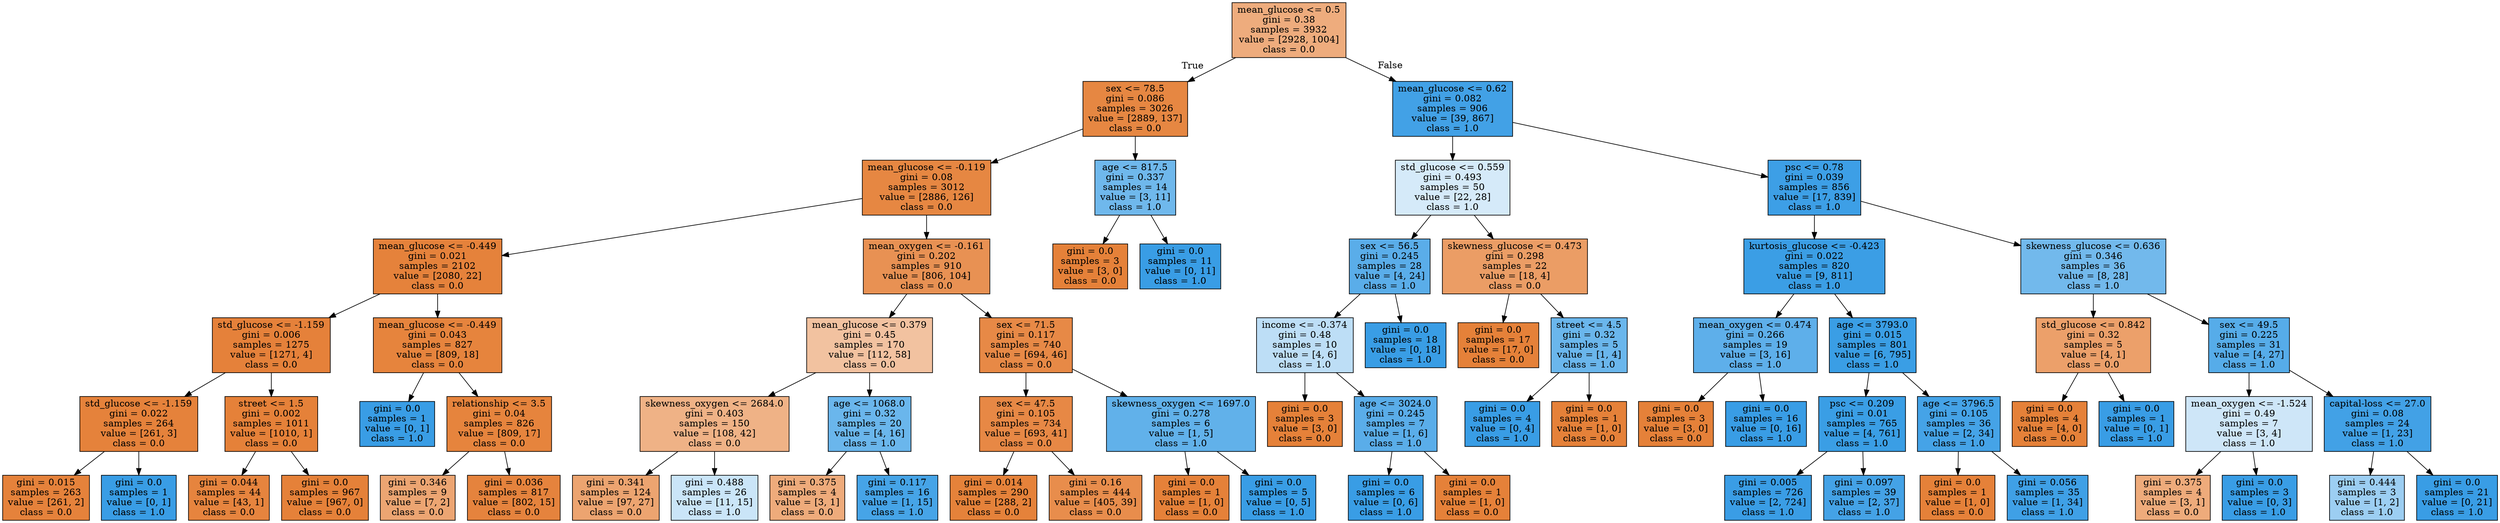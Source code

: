 digraph Tree {
node [shape=box, style="filled", color="black"] ;
0 [label="mean_glucose <= 0.5\ngini = 0.38\nsamples = 3932\nvalue = [2928, 1004]\nclass = 0.0", fillcolor="#eeac7d"] ;
1 [label="sex <= 78.5\ngini = 0.086\nsamples = 3026\nvalue = [2889, 137]\nclass = 0.0", fillcolor="#e68742"] ;
0 -> 1 [labeldistance=2.5, labelangle=45, headlabel="True"] ;
2 [label="mean_glucose <= -0.119\ngini = 0.08\nsamples = 3012\nvalue = [2886, 126]\nclass = 0.0", fillcolor="#e68742"] ;
1 -> 2 ;
3 [label="mean_glucose <= -0.449\ngini = 0.021\nsamples = 2102\nvalue = [2080, 22]\nclass = 0.0", fillcolor="#e5823b"] ;
2 -> 3 ;
4 [label="std_glucose <= -1.159\ngini = 0.006\nsamples = 1275\nvalue = [1271, 4]\nclass = 0.0", fillcolor="#e5813a"] ;
3 -> 4 ;
5 [label="std_glucose <= -1.159\ngini = 0.022\nsamples = 264\nvalue = [261, 3]\nclass = 0.0", fillcolor="#e5823b"] ;
4 -> 5 ;
6 [label="gini = 0.015\nsamples = 263\nvalue = [261, 2]\nclass = 0.0", fillcolor="#e5823b"] ;
5 -> 6 ;
7 [label="gini = 0.0\nsamples = 1\nvalue = [0, 1]\nclass = 1.0", fillcolor="#399de5"] ;
5 -> 7 ;
8 [label="street <= 1.5\ngini = 0.002\nsamples = 1011\nvalue = [1010, 1]\nclass = 0.0", fillcolor="#e58139"] ;
4 -> 8 ;
9 [label="gini = 0.044\nsamples = 44\nvalue = [43, 1]\nclass = 0.0", fillcolor="#e6843e"] ;
8 -> 9 ;
10 [label="gini = 0.0\nsamples = 967\nvalue = [967, 0]\nclass = 0.0", fillcolor="#e58139"] ;
8 -> 10 ;
11 [label="mean_glucose <= -0.449\ngini = 0.043\nsamples = 827\nvalue = [809, 18]\nclass = 0.0", fillcolor="#e6843d"] ;
3 -> 11 ;
12 [label="gini = 0.0\nsamples = 1\nvalue = [0, 1]\nclass = 1.0", fillcolor="#399de5"] ;
11 -> 12 ;
13 [label="relationship <= 3.5\ngini = 0.04\nsamples = 826\nvalue = [809, 17]\nclass = 0.0", fillcolor="#e6843d"] ;
11 -> 13 ;
14 [label="gini = 0.346\nsamples = 9\nvalue = [7, 2]\nclass = 0.0", fillcolor="#eca572"] ;
13 -> 14 ;
15 [label="gini = 0.036\nsamples = 817\nvalue = [802, 15]\nclass = 0.0", fillcolor="#e5833d"] ;
13 -> 15 ;
16 [label="mean_oxygen <= -0.161\ngini = 0.202\nsamples = 910\nvalue = [806, 104]\nclass = 0.0", fillcolor="#e89153"] ;
2 -> 16 ;
17 [label="mean_glucose <= 0.379\ngini = 0.45\nsamples = 170\nvalue = [112, 58]\nclass = 0.0", fillcolor="#f2c2a0"] ;
16 -> 17 ;
18 [label="skewness_oxygen <= 2684.0\ngini = 0.403\nsamples = 150\nvalue = [108, 42]\nclass = 0.0", fillcolor="#efb286"] ;
17 -> 18 ;
19 [label="gini = 0.341\nsamples = 124\nvalue = [97, 27]\nclass = 0.0", fillcolor="#eca470"] ;
18 -> 19 ;
20 [label="gini = 0.488\nsamples = 26\nvalue = [11, 15]\nclass = 1.0", fillcolor="#cae5f8"] ;
18 -> 20 ;
21 [label="age <= 1068.0\ngini = 0.32\nsamples = 20\nvalue = [4, 16]\nclass = 1.0", fillcolor="#6ab6ec"] ;
17 -> 21 ;
22 [label="gini = 0.375\nsamples = 4\nvalue = [3, 1]\nclass = 0.0", fillcolor="#eeab7b"] ;
21 -> 22 ;
23 [label="gini = 0.117\nsamples = 16\nvalue = [1, 15]\nclass = 1.0", fillcolor="#46a4e7"] ;
21 -> 23 ;
24 [label="sex <= 71.5\ngini = 0.117\nsamples = 740\nvalue = [694, 46]\nclass = 0.0", fillcolor="#e78946"] ;
16 -> 24 ;
25 [label="sex <= 47.5\ngini = 0.105\nsamples = 734\nvalue = [693, 41]\nclass = 0.0", fillcolor="#e78845"] ;
24 -> 25 ;
26 [label="gini = 0.014\nsamples = 290\nvalue = [288, 2]\nclass = 0.0", fillcolor="#e5823a"] ;
25 -> 26 ;
27 [label="gini = 0.16\nsamples = 444\nvalue = [405, 39]\nclass = 0.0", fillcolor="#e88d4c"] ;
25 -> 27 ;
28 [label="skewness_oxygen <= 1697.0\ngini = 0.278\nsamples = 6\nvalue = [1, 5]\nclass = 1.0", fillcolor="#61b1ea"] ;
24 -> 28 ;
29 [label="gini = 0.0\nsamples = 1\nvalue = [1, 0]\nclass = 0.0", fillcolor="#e58139"] ;
28 -> 29 ;
30 [label="gini = 0.0\nsamples = 5\nvalue = [0, 5]\nclass = 1.0", fillcolor="#399de5"] ;
28 -> 30 ;
31 [label="age <= 817.5\ngini = 0.337\nsamples = 14\nvalue = [3, 11]\nclass = 1.0", fillcolor="#6fb8ec"] ;
1 -> 31 ;
32 [label="gini = 0.0\nsamples = 3\nvalue = [3, 0]\nclass = 0.0", fillcolor="#e58139"] ;
31 -> 32 ;
33 [label="gini = 0.0\nsamples = 11\nvalue = [0, 11]\nclass = 1.0", fillcolor="#399de5"] ;
31 -> 33 ;
34 [label="mean_glucose <= 0.62\ngini = 0.082\nsamples = 906\nvalue = [39, 867]\nclass = 1.0", fillcolor="#42a1e6"] ;
0 -> 34 [labeldistance=2.5, labelangle=-45, headlabel="False"] ;
35 [label="std_glucose <= 0.559\ngini = 0.493\nsamples = 50\nvalue = [22, 28]\nclass = 1.0", fillcolor="#d5eaf9"] ;
34 -> 35 ;
36 [label="sex <= 56.5\ngini = 0.245\nsamples = 28\nvalue = [4, 24]\nclass = 1.0", fillcolor="#5aade9"] ;
35 -> 36 ;
37 [label="income <= -0.374\ngini = 0.48\nsamples = 10\nvalue = [4, 6]\nclass = 1.0", fillcolor="#bddef6"] ;
36 -> 37 ;
38 [label="gini = 0.0\nsamples = 3\nvalue = [3, 0]\nclass = 0.0", fillcolor="#e58139"] ;
37 -> 38 ;
39 [label="age <= 3024.0\ngini = 0.245\nsamples = 7\nvalue = [1, 6]\nclass = 1.0", fillcolor="#5aade9"] ;
37 -> 39 ;
40 [label="gini = 0.0\nsamples = 6\nvalue = [0, 6]\nclass = 1.0", fillcolor="#399de5"] ;
39 -> 40 ;
41 [label="gini = 0.0\nsamples = 1\nvalue = [1, 0]\nclass = 0.0", fillcolor="#e58139"] ;
39 -> 41 ;
42 [label="gini = 0.0\nsamples = 18\nvalue = [0, 18]\nclass = 1.0", fillcolor="#399de5"] ;
36 -> 42 ;
43 [label="skewness_glucose <= 0.473\ngini = 0.298\nsamples = 22\nvalue = [18, 4]\nclass = 0.0", fillcolor="#eb9d65"] ;
35 -> 43 ;
44 [label="gini = 0.0\nsamples = 17\nvalue = [17, 0]\nclass = 0.0", fillcolor="#e58139"] ;
43 -> 44 ;
45 [label="street <= 4.5\ngini = 0.32\nsamples = 5\nvalue = [1, 4]\nclass = 1.0", fillcolor="#6ab6ec"] ;
43 -> 45 ;
46 [label="gini = 0.0\nsamples = 4\nvalue = [0, 4]\nclass = 1.0", fillcolor="#399de5"] ;
45 -> 46 ;
47 [label="gini = 0.0\nsamples = 1\nvalue = [1, 0]\nclass = 0.0", fillcolor="#e58139"] ;
45 -> 47 ;
48 [label="psc <= 0.78\ngini = 0.039\nsamples = 856\nvalue = [17, 839]\nclass = 1.0", fillcolor="#3d9fe6"] ;
34 -> 48 ;
49 [label="kurtosis_glucose <= -0.423\ngini = 0.022\nsamples = 820\nvalue = [9, 811]\nclass = 1.0", fillcolor="#3b9ee5"] ;
48 -> 49 ;
50 [label="mean_oxygen <= 0.474\ngini = 0.266\nsamples = 19\nvalue = [3, 16]\nclass = 1.0", fillcolor="#5eafea"] ;
49 -> 50 ;
51 [label="gini = 0.0\nsamples = 3\nvalue = [3, 0]\nclass = 0.0", fillcolor="#e58139"] ;
50 -> 51 ;
52 [label="gini = 0.0\nsamples = 16\nvalue = [0, 16]\nclass = 1.0", fillcolor="#399de5"] ;
50 -> 52 ;
53 [label="age <= 3793.0\ngini = 0.015\nsamples = 801\nvalue = [6, 795]\nclass = 1.0", fillcolor="#3a9ee5"] ;
49 -> 53 ;
54 [label="psc <= 0.209\ngini = 0.01\nsamples = 765\nvalue = [4, 761]\nclass = 1.0", fillcolor="#3a9ee5"] ;
53 -> 54 ;
55 [label="gini = 0.005\nsamples = 726\nvalue = [2, 724]\nclass = 1.0", fillcolor="#3a9de5"] ;
54 -> 55 ;
56 [label="gini = 0.097\nsamples = 39\nvalue = [2, 37]\nclass = 1.0", fillcolor="#44a2e6"] ;
54 -> 56 ;
57 [label="age <= 3796.5\ngini = 0.105\nsamples = 36\nvalue = [2, 34]\nclass = 1.0", fillcolor="#45a3e7"] ;
53 -> 57 ;
58 [label="gini = 0.0\nsamples = 1\nvalue = [1, 0]\nclass = 0.0", fillcolor="#e58139"] ;
57 -> 58 ;
59 [label="gini = 0.056\nsamples = 35\nvalue = [1, 34]\nclass = 1.0", fillcolor="#3fa0e6"] ;
57 -> 59 ;
60 [label="skewness_glucose <= 0.636\ngini = 0.346\nsamples = 36\nvalue = [8, 28]\nclass = 1.0", fillcolor="#72b9ec"] ;
48 -> 60 ;
61 [label="std_glucose <= 0.842\ngini = 0.32\nsamples = 5\nvalue = [4, 1]\nclass = 0.0", fillcolor="#eca06a"] ;
60 -> 61 ;
62 [label="gini = 0.0\nsamples = 4\nvalue = [4, 0]\nclass = 0.0", fillcolor="#e58139"] ;
61 -> 62 ;
63 [label="gini = 0.0\nsamples = 1\nvalue = [0, 1]\nclass = 1.0", fillcolor="#399de5"] ;
61 -> 63 ;
64 [label="sex <= 49.5\ngini = 0.225\nsamples = 31\nvalue = [4, 27]\nclass = 1.0", fillcolor="#56ace9"] ;
60 -> 64 ;
65 [label="mean_oxygen <= -1.524\ngini = 0.49\nsamples = 7\nvalue = [3, 4]\nclass = 1.0", fillcolor="#cee6f8"] ;
64 -> 65 ;
66 [label="gini = 0.375\nsamples = 4\nvalue = [3, 1]\nclass = 0.0", fillcolor="#eeab7b"] ;
65 -> 66 ;
67 [label="gini = 0.0\nsamples = 3\nvalue = [0, 3]\nclass = 1.0", fillcolor="#399de5"] ;
65 -> 67 ;
68 [label="capital-loss <= 27.0\ngini = 0.08\nsamples = 24\nvalue = [1, 23]\nclass = 1.0", fillcolor="#42a1e6"] ;
64 -> 68 ;
69 [label="gini = 0.444\nsamples = 3\nvalue = [1, 2]\nclass = 1.0", fillcolor="#9ccef2"] ;
68 -> 69 ;
70 [label="gini = 0.0\nsamples = 21\nvalue = [0, 21]\nclass = 1.0", fillcolor="#399de5"] ;
68 -> 70 ;
}